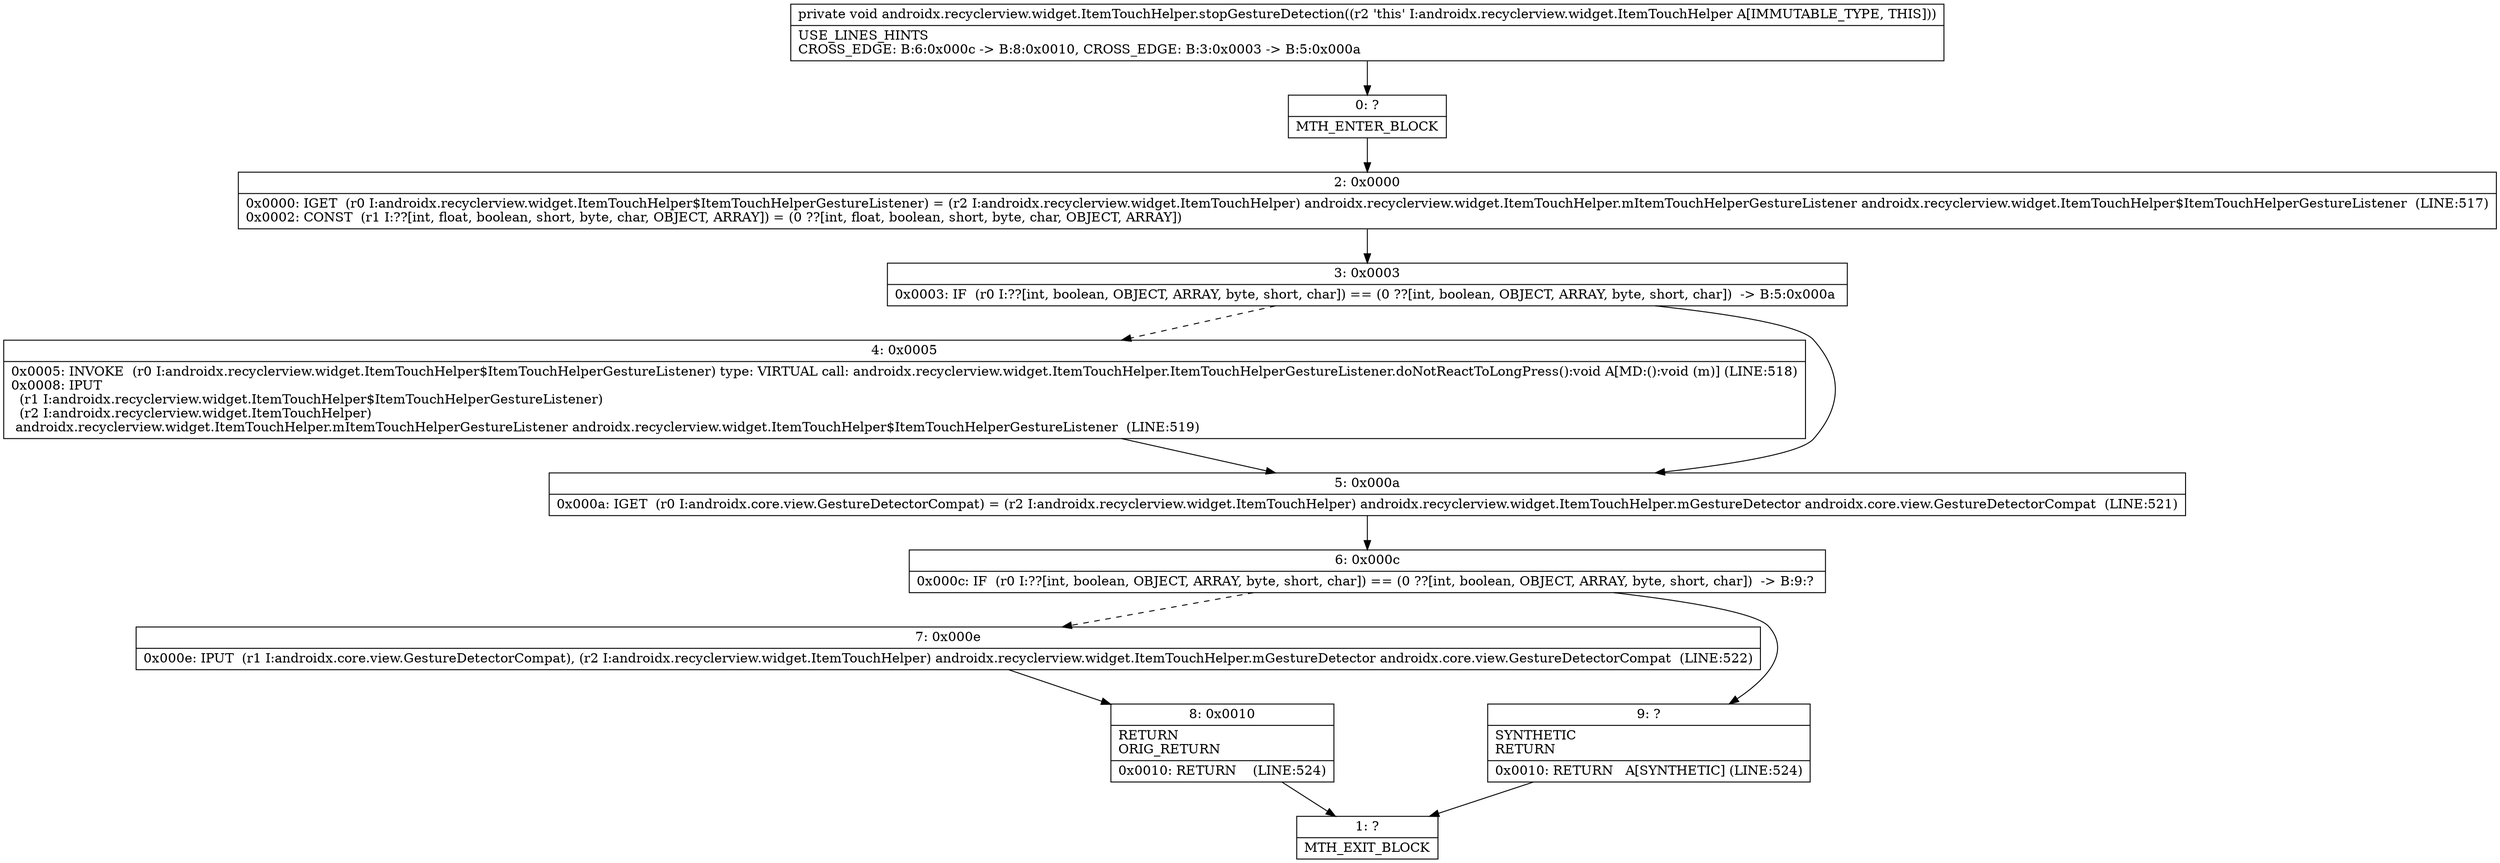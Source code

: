 digraph "CFG forandroidx.recyclerview.widget.ItemTouchHelper.stopGestureDetection()V" {
Node_0 [shape=record,label="{0\:\ ?|MTH_ENTER_BLOCK\l}"];
Node_2 [shape=record,label="{2\:\ 0x0000|0x0000: IGET  (r0 I:androidx.recyclerview.widget.ItemTouchHelper$ItemTouchHelperGestureListener) = (r2 I:androidx.recyclerview.widget.ItemTouchHelper) androidx.recyclerview.widget.ItemTouchHelper.mItemTouchHelperGestureListener androidx.recyclerview.widget.ItemTouchHelper$ItemTouchHelperGestureListener  (LINE:517)\l0x0002: CONST  (r1 I:??[int, float, boolean, short, byte, char, OBJECT, ARRAY]) = (0 ??[int, float, boolean, short, byte, char, OBJECT, ARRAY]) \l}"];
Node_3 [shape=record,label="{3\:\ 0x0003|0x0003: IF  (r0 I:??[int, boolean, OBJECT, ARRAY, byte, short, char]) == (0 ??[int, boolean, OBJECT, ARRAY, byte, short, char])  \-\> B:5:0x000a \l}"];
Node_4 [shape=record,label="{4\:\ 0x0005|0x0005: INVOKE  (r0 I:androidx.recyclerview.widget.ItemTouchHelper$ItemTouchHelperGestureListener) type: VIRTUAL call: androidx.recyclerview.widget.ItemTouchHelper.ItemTouchHelperGestureListener.doNotReactToLongPress():void A[MD:():void (m)] (LINE:518)\l0x0008: IPUT  \l  (r1 I:androidx.recyclerview.widget.ItemTouchHelper$ItemTouchHelperGestureListener)\l  (r2 I:androidx.recyclerview.widget.ItemTouchHelper)\l androidx.recyclerview.widget.ItemTouchHelper.mItemTouchHelperGestureListener androidx.recyclerview.widget.ItemTouchHelper$ItemTouchHelperGestureListener  (LINE:519)\l}"];
Node_5 [shape=record,label="{5\:\ 0x000a|0x000a: IGET  (r0 I:androidx.core.view.GestureDetectorCompat) = (r2 I:androidx.recyclerview.widget.ItemTouchHelper) androidx.recyclerview.widget.ItemTouchHelper.mGestureDetector androidx.core.view.GestureDetectorCompat  (LINE:521)\l}"];
Node_6 [shape=record,label="{6\:\ 0x000c|0x000c: IF  (r0 I:??[int, boolean, OBJECT, ARRAY, byte, short, char]) == (0 ??[int, boolean, OBJECT, ARRAY, byte, short, char])  \-\> B:9:? \l}"];
Node_7 [shape=record,label="{7\:\ 0x000e|0x000e: IPUT  (r1 I:androidx.core.view.GestureDetectorCompat), (r2 I:androidx.recyclerview.widget.ItemTouchHelper) androidx.recyclerview.widget.ItemTouchHelper.mGestureDetector androidx.core.view.GestureDetectorCompat  (LINE:522)\l}"];
Node_8 [shape=record,label="{8\:\ 0x0010|RETURN\lORIG_RETURN\l|0x0010: RETURN    (LINE:524)\l}"];
Node_1 [shape=record,label="{1\:\ ?|MTH_EXIT_BLOCK\l}"];
Node_9 [shape=record,label="{9\:\ ?|SYNTHETIC\lRETURN\l|0x0010: RETURN   A[SYNTHETIC] (LINE:524)\l}"];
MethodNode[shape=record,label="{private void androidx.recyclerview.widget.ItemTouchHelper.stopGestureDetection((r2 'this' I:androidx.recyclerview.widget.ItemTouchHelper A[IMMUTABLE_TYPE, THIS]))  | USE_LINES_HINTS\lCROSS_EDGE: B:6:0x000c \-\> B:8:0x0010, CROSS_EDGE: B:3:0x0003 \-\> B:5:0x000a\l}"];
MethodNode -> Node_0;Node_0 -> Node_2;
Node_2 -> Node_3;
Node_3 -> Node_4[style=dashed];
Node_3 -> Node_5;
Node_4 -> Node_5;
Node_5 -> Node_6;
Node_6 -> Node_7[style=dashed];
Node_6 -> Node_9;
Node_7 -> Node_8;
Node_8 -> Node_1;
Node_9 -> Node_1;
}

